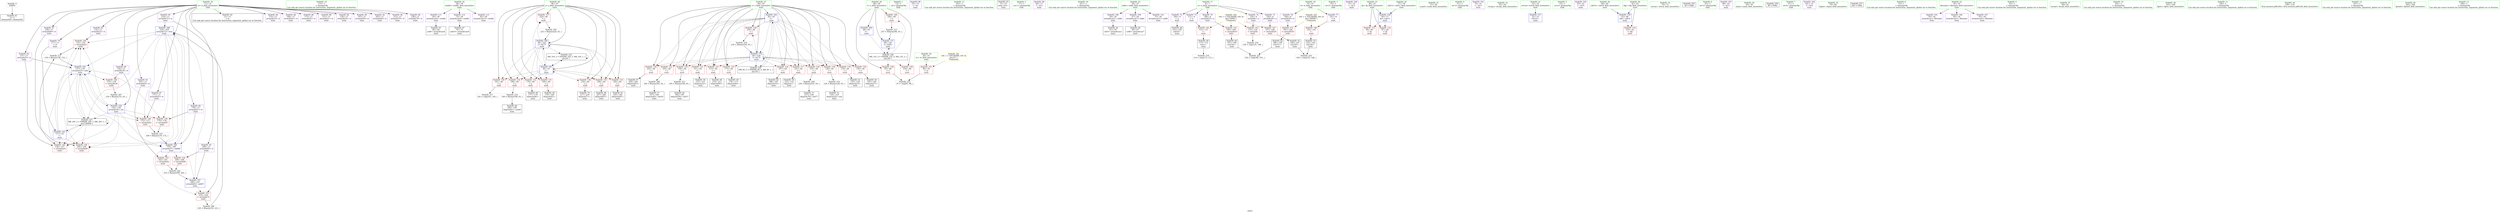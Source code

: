 digraph "SVFG" {
	label="SVFG";

	Node0x5586610bb210 [shape=record,color=grey,label="{NodeID: 0\nNullPtr}"];
	Node0x5586610bb210 -> Node0x5586610bc850[style=solid];
	Node0x5586610bcf30 [shape=record,color=purple,label="{NodeID: 97\n239\<--11\narrayidx80\<--d\nmain\n}"];
	Node0x5586610bcf30 -> Node0x5586610c4660[style=solid];
	Node0x5586610a59a0 [shape=record,color=green,label="{NodeID: 14\n115\<--1\n\<--dummyObj\nCan only get source location for instruction, argument, global var or function.}"];
	Node0x5586610bda90 [shape=record,color=purple,label="{NodeID: 111\n64\<--38\narraydecay4\<--outfile\nmain\n}"];
	Node0x5586610bda90 -> Node0x5586610bcbf0[style=solid];
	Node0x5586610bbc70 [shape=record,color=green,label="{NodeID: 28\n46\<--47\nj\<--j_field_insensitive\nmain\n}"];
	Node0x5586610bbc70 -> Node0x5586610c3140[style=solid];
	Node0x5586610bbc70 -> Node0x5586610c3210[style=solid];
	Node0x5586610bbc70 -> Node0x5586610c32e0[style=solid];
	Node0x5586610bbc70 -> Node0x5586610c33b0[style=solid];
	Node0x5586610bbc70 -> Node0x5586610c3480[style=solid];
	Node0x5586610bbc70 -> Node0x5586610c3550[style=solid];
	Node0x5586610bbc70 -> Node0x5586610c3620[style=solid];
	Node0x5586610bbc70 -> Node0x5586610c36f0[style=solid];
	Node0x5586610bbc70 -> Node0x5586610c4db0[style=solid];
	Node0x5586610bbc70 -> Node0x5586610c50f0[style=solid];
	Node0x5586610c14b0 [shape=record,color=grey,label="{NodeID: 208\n166 = Binary(165, 93, )\n}"];
	Node0x5586610c14b0 -> Node0x5586610be5d0[style=solid];
	Node0x5586610c2d30 [shape=record,color=red,label="{NodeID: 125\n194\<--44\n\<--i\nmain\n}"];
	Node0x5586610c2d30 -> Node0x5586610c88b0[style=solid];
	Node0x5586610bc950 [shape=record,color=black,label="{NodeID: 42\n13\<--11\n\<--d\nCan only get source location for instruction, argument, global var or function.}"];
	Node0x5586610c97b0 [shape=record,color=grey,label="{NodeID: 222\n97 = cmp(95, 96, )\n}"];
	Node0x5586610c3890 [shape=record,color=red,label="{NodeID: 139\n234\<--48\n\<--t\nmain\n}"];
	Node0x5586610be500 [shape=record,color=black,label="{NodeID: 56\n152\<--151\nidxprom32\<--\nmain\n}"];
	Node0x5586610c43f0 [shape=record,color=red,label="{NodeID: 153\n202\<--201\n\<--arrayidx62\nmain\n}"];
	Node0x5586610c43f0 -> Node0x5586610c0eb0[style=solid];
	Node0x5586610bf060 [shape=record,color=black,label="{NodeID: 70\n217\<--216\nidxprom71\<--\nmain\n}"];
	Node0x5586610c4f50 [shape=record,color=blue,label="{NodeID: 167\n208\<--210\narrayidx66\<--add67\nmain\n}"];
	Node0x5586610c4f50 -> Node0x5586610c4590[style=dashed];
	Node0x5586610c4f50 -> Node0x5586610c5020[style=dashed];
	Node0x5586610bfbc0 [shape=record,color=purple,label="{NodeID: 84\n153\<--11\narrayidx33\<--d\nmain\n}"];
	Node0x5586610a44b0 [shape=record,color=green,label="{NodeID: 1\n15\<--1\n.str\<--dummyObj\nGlob }"];
	Node0x5586610bd000 [shape=record,color=purple,label="{NodeID: 98\n55\<--15\n\<--.str\nmain\n}"];
	Node0x5586610a5aa0 [shape=record,color=green,label="{NodeID: 15\n163\<--1\n\<--dummyObj\nCan only get source location for instruction, argument, global var or function.}"];
	Node0x5586610bdb60 [shape=record,color=purple,label="{NodeID: 112\n72\<--38\narraydecay9\<--outfile\nmain\n}"];
	Node0x5586610bdb60 -> Node0x5586610bcd90[style=solid];
	Node0x5586610bbd40 [shape=record,color=green,label="{NodeID: 29\n48\<--49\nt\<--t_field_insensitive\nmain\n}"];
	Node0x5586610bbd40 -> Node0x5586610c37c0[style=solid];
	Node0x5586610bbd40 -> Node0x5586610c3890[style=solid];
	Node0x5586610bbd40 -> Node0x5586610c3960[style=solid];
	Node0x5586610bbd40 -> Node0x5586610c49a0[style=solid];
	Node0x5586610bbd40 -> Node0x5586610c5290[style=solid];
	Node0x5586610c8430 [shape=record,color=grey,label="{NodeID: 209\n236 = Binary(235, 93, )\n}"];
	Node0x5586610c8430 -> Node0x5586610bf130[style=solid];
	Node0x5586610c2e00 [shape=record,color=red,label="{NodeID: 126\n203\<--44\n\<--i\nmain\n}"];
	Node0x5586610c2e00 -> Node0x5586610bedf0[style=solid];
	Node0x5586610bca50 [shape=record,color=black,label="{NodeID: 43\n31\<--53\nmain_ret\<--\nmain\n}"];
	Node0x5586610c3960 [shape=record,color=red,label="{NodeID: 140\n246\<--48\n\<--t\nmain\n}"];
	Node0x5586610c3960 -> Node0x5586610c8a30[style=solid];
	Node0x5586610be5d0 [shape=record,color=black,label="{NodeID: 57\n167\<--166\nidxprom40\<--sub39\nmain\n}"];
	Node0x5586610c44c0 [shape=record,color=red,label="{NodeID: 154\n209\<--208\n\<--arrayidx66\nmain\n}"];
	Node0x5586610c44c0 -> Node0x5586610c0eb0[style=solid];
	Node0x5586610bf130 [shape=record,color=black,label="{NodeID: 71\n237\<--236\nidxprom78\<--sub77\nmain\n}"];
	Node0x5586610c5020 [shape=record,color=blue,label="{NodeID: 168\n218\<--220\narrayidx72\<--rem\nmain\n}"];
	Node0x5586610c5020 -> Node0x5586610c3ca0[style=dashed];
	Node0x5586610c5020 -> Node0x5586610c3d70[style=dashed];
	Node0x5586610c5020 -> Node0x5586610c40b0[style=dashed];
	Node0x5586610c5020 -> Node0x5586610c4180[style=dashed];
	Node0x5586610c5020 -> Node0x5586610c4660[style=dashed];
	Node0x5586610c5020 -> Node0x5586610c4c10[style=dashed];
	Node0x5586610c5020 -> Node0x5586610c4e80[style=dashed];
	Node0x5586610c5020 -> Node0x5586610d1b20[style=dashed];
	Node0x5586610bfc90 [shape=record,color=purple,label="{NodeID: 85\n154\<--11\narrayidx34\<--d\nmain\n}"];
	Node0x5586610bfc90 -> Node0x5586610c3fe0[style=solid];
	Node0x5586610bfc90 -> Node0x5586610c4ce0[style=solid];
	Node0x5586610a4a20 [shape=record,color=green,label="{NodeID: 2\n17\<--1\n.str.1\<--dummyObj\nGlob }"];
	Node0x5586610bd0d0 [shape=record,color=purple,label="{NodeID: 99\n68\<--17\n\<--.str.1\nmain\n}"];
	Node0x5586610a4bd0 [shape=record,color=green,label="{NodeID: 16\n221\<--1\n\<--dummyObj\nCan only get source location for instruction, argument, global var or function.}"];
	Node0x5586610bdc30 [shape=record,color=purple,label="{NodeID: 113\n82\<--38\narraydecay13\<--outfile\nmain\n}"];
	Node0x5586610bbe10 [shape=record,color=green,label="{NodeID: 30\n50\<--51\ntc\<--tc_field_insensitive\nmain\n}"];
	Node0x5586610bbe10 -> Node0x5586610c3a30[style=solid];
	Node0x5586610c85b0 [shape=record,color=grey,label="{NodeID: 210\n129 = Binary(128, 93, )\n}"];
	Node0x5586610c85b0 -> Node0x5586610be0f0[style=solid];
	Node0x5586610c2ed0 [shape=record,color=red,label="{NodeID: 127\n213\<--44\n\<--i\nmain\n}"];
	Node0x5586610c2ed0 -> Node0x5586610bef90[style=solid];
	Node0x5586610bcb20 [shape=record,color=black,label="{NodeID: 44\n61\<--59\ncall3\<--arraydecay1\nmain\n}"];
	Node0x5586610d0c20 [shape=record,color=black,label="{NodeID: 224\nMR_8V_2 = PHI(MR_8V_4, MR_8V_1, )\npts\{45 \}\n}"];
	Node0x5586610d0c20 -> Node0x5586610c4b40[style=dashed];
	Node0x5586610c3a30 [shape=record,color=red,label="{NodeID: 141\n96\<--50\n\<--tc\nmain\n}"];
	Node0x5586610c3a30 -> Node0x5586610c97b0[style=solid];
	Node0x5586610be6a0 [shape=record,color=black,label="{NodeID: 58\n170\<--169\nidxprom42\<--\nmain\n}"];
	Node0x5586610c4590 [shape=record,color=red,label="{NodeID: 155\n219\<--218\n\<--arrayidx72\nmain\n}"];
	Node0x5586610c4590 -> Node0x5586610c11b0[style=solid];
	Node0x5586610bf200 [shape=record,color=purple,label="{NodeID: 72\n100\<--4\n\<--a\nmain\n}"];
	Node0x5586610bf200 -> Node0x5586610bde80[style=solid];
	Node0x5586610c50f0 [shape=record,color=blue,label="{NodeID: 169\n46\<--225\nj\<--inc73\nmain\n}"];
	Node0x5586610c50f0 -> Node0x5586610c3140[style=dashed];
	Node0x5586610c50f0 -> Node0x5586610c3210[style=dashed];
	Node0x5586610c50f0 -> Node0x5586610c32e0[style=dashed];
	Node0x5586610c50f0 -> Node0x5586610c33b0[style=dashed];
	Node0x5586610c50f0 -> Node0x5586610c3480[style=dashed];
	Node0x5586610c50f0 -> Node0x5586610c3550[style=dashed];
	Node0x5586610c50f0 -> Node0x5586610c3620[style=dashed];
	Node0x5586610c50f0 -> Node0x5586610c36f0[style=dashed];
	Node0x5586610c50f0 -> Node0x5586610c4db0[style=dashed];
	Node0x5586610c50f0 -> Node0x5586610c50f0[style=dashed];
	Node0x5586610c50f0 -> Node0x5586610d1120[style=dashed];
	Node0x5586610bfd60 [shape=record,color=purple,label="{NodeID: 86\n168\<--11\narrayidx41\<--d\nmain\n}"];
	Node0x5586610ba930 [shape=record,color=green,label="{NodeID: 3\n19\<--1\n.str.2\<--dummyObj\nGlob }"];
	Node0x5586610bd1a0 [shape=record,color=purple,label="{NodeID: 100\n73\<--19\n\<--.str.2\nmain\n}"];
	Node0x5586610a4cd0 [shape=record,color=green,label="{NodeID: 17\n4\<--7\na\<--a_field_insensitive\nGlob }"];
	Node0x5586610a4cd0 -> Node0x5586610bf200[style=solid];
	Node0x5586610a4cd0 -> Node0x5586610bf2d0[style=solid];
	Node0x5586610a4cd0 -> Node0x5586610bf3a0[style=solid];
	Node0x5586610a4cd0 -> Node0x5586610bf470[style=solid];
	Node0x5586610a4cd0 -> Node0x5586610bf540[style=solid];
	Node0x5586610bdd00 [shape=record,color=red,label="{NodeID: 114\n87\<--40\n\<--fp\nmain\n}"];
	Node0x5586610bbee0 [shape=record,color=green,label="{NodeID: 31\n57\<--58\nscanf\<--scanf_field_insensitive\n}"];
	Node0x5586610c8730 [shape=record,color=grey,label="{NodeID: 211\n139 = Binary(138, 133, )\n}"];
	Node0x5586610c8730 -> Node0x5586610c4c10[style=solid];
	Node0x5586610c2fa0 [shape=record,color=red,label="{NodeID: 128\n229\<--44\n\<--i\nmain\n}"];
	Node0x5586610c2fa0 -> Node0x5586610c8eb0[style=solid];
	Node0x5586610bcbf0 [shape=record,color=black,label="{NodeID: 45\n66\<--64\ncall6\<--arraydecay4\nmain\n}"];
	Node0x5586610d1120 [shape=record,color=black,label="{NodeID: 225\nMR_10V_2 = PHI(MR_10V_3, MR_10V_1, )\npts\{47 \}\n}"];
	Node0x5586610d1120 -> Node0x5586610c4db0[style=dashed];
	Node0x5586610d1120 -> Node0x5586610d1120[style=dashed];
	Node0x5586610c3b00 [shape=record,color=red,label="{NodeID: 142\n112\<--111\n\<--\nmain\n}"];
	Node0x5586610c3b00 -> Node0x5586610bdf50[style=solid];
	Node0x5586610be770 [shape=record,color=black,label="{NodeID: 59\n174\<--173\nidxprom44\<--\nmain\n}"];
	Node0x5586610c4660 [shape=record,color=red,label="{NodeID: 156\n240\<--239\n\<--arrayidx80\nmain\n}"];
	Node0x5586610bf2d0 [shape=record,color=purple,label="{NodeID: 73\n111\<--4\n\<--a\nmain\n}"];
	Node0x5586610bf2d0 -> Node0x5586610c3b00[style=solid];
	Node0x5586610c51c0 [shape=record,color=blue,label="{NodeID: 170\n44\<--230\ni\<--inc75\nmain\n}"];
	Node0x5586610c51c0 -> Node0x5586610c26b0[style=dashed];
	Node0x5586610c51c0 -> Node0x5586610c2780[style=dashed];
	Node0x5586610c51c0 -> Node0x5586610c2850[style=dashed];
	Node0x5586610c51c0 -> Node0x5586610c2920[style=dashed];
	Node0x5586610c51c0 -> Node0x5586610c29f0[style=dashed];
	Node0x5586610c51c0 -> Node0x5586610c2ac0[style=dashed];
	Node0x5586610c51c0 -> Node0x5586610c2b90[style=dashed];
	Node0x5586610c51c0 -> Node0x5586610c2c60[style=dashed];
	Node0x5586610c51c0 -> Node0x5586610c2d30[style=dashed];
	Node0x5586610c51c0 -> Node0x5586610c2e00[style=dashed];
	Node0x5586610c51c0 -> Node0x5586610c2ed0[style=dashed];
	Node0x5586610c51c0 -> Node0x5586610c2fa0[style=dashed];
	Node0x5586610c51c0 -> Node0x5586610c3070[style=dashed];
	Node0x5586610c51c0 -> Node0x5586610c51c0[style=dashed];
	Node0x5586610c51c0 -> Node0x5586610d0c20[style=dashed];
	Node0x5586610bfe30 [shape=record,color=purple,label="{NodeID: 87\n171\<--11\narrayidx43\<--d\nmain\n}"];
	Node0x5586610bfe30 -> Node0x5586610c40b0[style=solid];
	Node0x5586610a4600 [shape=record,color=green,label="{NodeID: 4\n21\<--1\n.str.3\<--dummyObj\nGlob }"];
	Node0x5586610bd270 [shape=record,color=purple,label="{NodeID: 101\n76\<--21\n\<--.str.3\nmain\n}"];
	Node0x5586610a4dd0 [shape=record,color=green,label="{NodeID: 18\n8\<--10\nb\<--b_field_insensitive\nGlob }"];
	Node0x5586610a4dd0 -> Node0x5586610bf610[style=solid];
	Node0x5586610a4dd0 -> Node0x5586610bf6e0[style=solid];
	Node0x5586610bddd0 [shape=record,color=red,label="{NodeID: 115\n99\<--40\n\<--fp\nmain\n}"];
	Node0x5586610bbfb0 [shape=record,color=green,label="{NodeID: 32\n62\<--63\nstrcpy\<--strcpy_field_insensitive\n}"];
	Node0x5586610c88b0 [shape=record,color=grey,label="{NodeID: 212\n195 = Binary(194, 93, )\n}"];
	Node0x5586610c88b0 -> Node0x5586610bec50[style=solid];
	Node0x5586610c3070 [shape=record,color=red,label="{NodeID: 129\n235\<--44\n\<--i\nmain\n}"];
	Node0x5586610c3070 -> Node0x5586610c8430[style=solid];
	Node0x5586610bccc0 [shape=record,color=black,label="{NodeID: 46\n69\<--67\ncall8\<--arraydecay7\nmain\n}"];
	Node0x5586610d1620 [shape=record,color=black,label="{NodeID: 226\nMR_12V_3 = PHI(MR_12V_4, MR_12V_2, )\npts\{49 \}\n}"];
	Node0x5586610d1620 -> Node0x5586610c37c0[style=dashed];
	Node0x5586610d1620 -> Node0x5586610c3890[style=dashed];
	Node0x5586610d1620 -> Node0x5586610c3960[style=dashed];
	Node0x5586610d1620 -> Node0x5586610c5290[style=dashed];
	Node0x5586610c3bd0 [shape=record,color=red,label="{NodeID: 143\n125\<--124\n\<--arrayidx\nmain\n}"];
	Node0x5586610c3bd0 -> Node0x5586610c9330[style=solid];
	Node0x5586610be840 [shape=record,color=black,label="{NodeID: 60\n177\<--176\nidxprom46\<--\nmain\n}"];
	Node0x5586610c4730 [shape=record,color=blue,label="{NodeID: 157\n32\<--53\nretval\<--\nmain\n}"];
	Node0x5586610bf3a0 [shape=record,color=purple,label="{NodeID: 74\n124\<--4\narrayidx\<--a\nmain\n}"];
	Node0x5586610bf3a0 -> Node0x5586610c3bd0[style=solid];
	Node0x5586610c5290 [shape=record,color=blue,label="{NodeID: 171\n48\<--247\nt\<--inc83\nmain\n}"];
	Node0x5586610c5290 -> Node0x5586610d1620[style=dashed];
	Node0x5586610bff00 [shape=record,color=purple,label="{NodeID: 88\n175\<--11\narrayidx45\<--d\nmain\n}"];
	Node0x5586610a4690 [shape=record,color=green,label="{NodeID: 5\n23\<--1\n.str.4\<--dummyObj\nGlob }"];
	Node0x5586610bd340 [shape=record,color=purple,label="{NodeID: 102\n83\<--23\n\<--.str.4\nmain\n}"];
	Node0x5586610a4ed0 [shape=record,color=green,label="{NodeID: 19\n11\<--14\nd\<--d_field_insensitive\nGlob }"];
	Node0x5586610a4ed0 -> Node0x5586610bc950[style=solid];
	Node0x5586610a4ed0 -> Node0x5586610bf7b0[style=solid];
	Node0x5586610a4ed0 -> Node0x5586610bf880[style=solid];
	Node0x5586610a4ed0 -> Node0x5586610bf950[style=solid];
	Node0x5586610a4ed0 -> Node0x5586610bfa20[style=solid];
	Node0x5586610a4ed0 -> Node0x5586610bfaf0[style=solid];
	Node0x5586610a4ed0 -> Node0x5586610bfbc0[style=solid];
	Node0x5586610a4ed0 -> Node0x5586610bfc90[style=solid];
	Node0x5586610a4ed0 -> Node0x5586610bfd60[style=solid];
	Node0x5586610a4ed0 -> Node0x5586610bfe30[style=solid];
	Node0x5586610a4ed0 -> Node0x5586610bff00[style=solid];
	Node0x5586610a4ed0 -> Node0x5586610bffd0[style=solid];
	Node0x5586610a4ed0 -> Node0x5586610c00a0[style=solid];
	Node0x5586610a4ed0 -> Node0x5586610c0170[style=solid];
	Node0x5586610a4ed0 -> Node0x5586610c0240[style=solid];
	Node0x5586610a4ed0 -> Node0x5586610c0310[style=solid];
	Node0x5586610a4ed0 -> Node0x5586610c03e0[style=solid];
	Node0x5586610a4ed0 -> Node0x5586610c04b0[style=solid];
	Node0x5586610a4ed0 -> Node0x5586610bce60[style=solid];
	Node0x5586610a4ed0 -> Node0x5586610bcf30[style=solid];
	Node0x5586610c25e0 [shape=record,color=red,label="{NodeID: 116\n233\<--42\n\<--ofp\nmain\n}"];
	Node0x5586610bc0b0 [shape=record,color=green,label="{NodeID: 33\n70\<--71\nstrcat\<--strcat_field_insensitive\n}"];
	Node0x5586610c8a30 [shape=record,color=grey,label="{NodeID: 213\n247 = Binary(246, 93, )\n}"];
	Node0x5586610c8a30 -> Node0x5586610c5290[style=solid];
	Node0x5586610c3140 [shape=record,color=red,label="{NodeID: 130\n161\<--46\n\<--j\nmain\n}"];
	Node0x5586610c3140 -> Node0x5586610c9030[style=solid];
	Node0x5586610bcd90 [shape=record,color=black,label="{NodeID: 47\n74\<--72\ncall10\<--arraydecay9\nmain\n}"];
	Node0x5586610d1b20 [shape=record,color=black,label="{NodeID: 227\nMR_20V_2 = PHI(MR_20V_5, MR_20V_1, )\npts\{140000 \}\n}"];
	Node0x5586610d1b20 -> Node0x5586610c3ca0[style=dashed];
	Node0x5586610d1b20 -> Node0x5586610c3d70[style=dashed];
	Node0x5586610d1b20 -> Node0x5586610c4660[style=dashed];
	Node0x5586610d1b20 -> Node0x5586610c4a70[style=dashed];
	Node0x5586610d1b20 -> Node0x5586610c4c10[style=dashed];
	Node0x5586610d1b20 -> Node0x5586610d1b20[style=dashed];
	Node0x5586610c3ca0 [shape=record,color=red,label="{NodeID: 144\n133\<--132\n\<--arrayidx22\nmain\n}"];
	Node0x5586610c3ca0 -> Node0x5586610c8730[style=solid];
	Node0x5586610be910 [shape=record,color=black,label="{NodeID: 61\n183\<--182\nidxprom49\<--\nmain\n}"];
	Node0x5586610d52a0 [shape=record,color=yellow,style=double,label="{NodeID: 241\n14V_1 = ENCHI(MR_14V_0)\npts\{51 \}\nFun[main]}"];
	Node0x5586610d52a0 -> Node0x5586610c3a30[style=dashed];
	Node0x5586610c4800 [shape=record,color=blue,label="{NodeID: 158\n40\<--77\nfp\<--call12\nmain\n}"];
	Node0x5586610c4800 -> Node0x5586610bdd00[style=dashed];
	Node0x5586610c4800 -> Node0x5586610bddd0[style=dashed];
	Node0x5586610bf470 [shape=record,color=purple,label="{NodeID: 75\n146\<--4\narrayidx28\<--a\nmain\n}"];
	Node0x5586610bf470 -> Node0x5586610c3f10[style=solid];
	Node0x5586610dd590 [shape=record,color=black,label="{NodeID: 255\n56 = PHI()\n}"];
	Node0x5586610bffd0 [shape=record,color=purple,label="{NodeID: 89\n178\<--11\narrayidx47\<--d\nmain\n}"];
	Node0x5586610bffd0 -> Node0x5586610c4180[style=solid];
	Node0x5586610bffd0 -> Node0x5586610c4e80[style=solid];
	Node0x5586610a47e0 [shape=record,color=green,label="{NodeID: 6\n25\<--1\n.str.5\<--dummyObj\nGlob }"];
	Node0x5586610bd410 [shape=record,color=purple,label="{NodeID: 103\n88\<--25\n\<--.str.5\nmain\n}"];
	Node0x5586610bb6b0 [shape=record,color=green,label="{NodeID: 20\n29\<--30\nmain\<--main_field_insensitive\n}"];
	Node0x5586610c26b0 [shape=record,color=red,label="{NodeID: 117\n122\<--44\n\<--i\nmain\n}"];
	Node0x5586610c26b0 -> Node0x5586610be020[style=solid];
	Node0x5586610bc1b0 [shape=record,color=green,label="{NodeID: 34\n77\<--78\ncall12\<--call12_field_insensitive\nmain\n}"];
	Node0x5586610bc1b0 -> Node0x5586610c4800[style=solid];
	Node0x5586610c8bb0 [shape=record,color=grey,label="{NodeID: 214\n199 = Binary(198, 93, )\n}"];
	Node0x5586610c8bb0 -> Node0x5586610bed20[style=solid];
	Node0x5586610c3210 [shape=record,color=red,label="{NodeID: 131\n169\<--46\n\<--j\nmain\n}"];
	Node0x5586610c3210 -> Node0x5586610be6a0[style=solid];
	Node0x5586610bde80 [shape=record,color=black,label="{NodeID: 48\n101\<--100\ncall16\<--\nmain\n}"];
	Node0x5586610c3d70 [shape=record,color=red,label="{NodeID: 145\n138\<--137\n\<--arrayidx25\nmain\n}"];
	Node0x5586610c3d70 -> Node0x5586610c8730[style=solid];
	Node0x5586610be9e0 [shape=record,color=black,label="{NodeID: 62\n186\<--185\nconv51\<--\nmain\n}"];
	Node0x5586610be9e0 -> Node0x5586610c9630[style=solid];
	Node0x5586610d5380 [shape=record,color=yellow,style=double,label="{NodeID: 242\n16V_1 = ENCHI(MR_16V_0)\npts\{70000 \}\nFun[main]}"];
	Node0x5586610d5380 -> Node0x5586610c3b00[style=dashed];
	Node0x5586610d5380 -> Node0x5586610c3bd0[style=dashed];
	Node0x5586610d5380 -> Node0x5586610c3f10[style=dashed];
	Node0x5586610d5380 -> Node0x5586610c4320[style=dashed];
	Node0x5586610c48d0 [shape=record,color=blue,label="{NodeID: 159\n42\<--84\nofp\<--call14\nmain\n}"];
	Node0x5586610c48d0 -> Node0x5586610c25e0[style=dashed];
	Node0x5586610bf540 [shape=record,color=purple,label="{NodeID: 76\n189\<--4\narrayidx53\<--a\nmain\n}"];
	Node0x5586610bf540 -> Node0x5586610c4320[style=solid];
	Node0x5586610dd690 [shape=record,color=black,label="{NodeID: 256\n89 = PHI()\n}"];
	Node0x5586610c00a0 [shape=record,color=purple,label="{NodeID: 90\n197\<--11\narrayidx59\<--d\nmain\n}"];
	Node0x5586610a4870 [shape=record,color=green,label="{NodeID: 7\n27\<--1\n.str.6\<--dummyObj\nGlob }"];
	Node0x5586610bd4e0 [shape=record,color=purple,label="{NodeID: 104\n241\<--27\n\<--.str.6\nmain\n}"];
	Node0x5586610bb740 [shape=record,color=green,label="{NodeID: 21\n32\<--33\nretval\<--retval_field_insensitive\nmain\n}"];
	Node0x5586610bb740 -> Node0x5586610c4730[style=solid];
	Node0x5586610c2780 [shape=record,color=red,label="{NodeID: 118\n128\<--44\n\<--i\nmain\n}"];
	Node0x5586610c2780 -> Node0x5586610c85b0[style=solid];
	Node0x5586610bc280 [shape=record,color=green,label="{NodeID: 35\n79\<--80\nfopen\<--fopen_field_insensitive\n}"];
	Node0x5586610c8d30 [shape=record,color=grey,label="{NodeID: 215\n180 = Binary(179, 172, )\n}"];
	Node0x5586610c8d30 -> Node0x5586610c4e80[style=solid];
	Node0x5586610c32e0 [shape=record,color=red,label="{NodeID: 132\n176\<--46\n\<--j\nmain\n}"];
	Node0x5586610c32e0 -> Node0x5586610be840[style=solid];
	Node0x5586610bdf50 [shape=record,color=black,label="{NodeID: 49\n113\<--112\nconv\<--\nmain\n}"];
	Node0x5586610bdf50 -> Node0x5586610c91b0[style=solid];
	Node0x5586610c3e40 [shape=record,color=red,label="{NodeID: 146\n142\<--141\n\<--\nmain\n}"];
	Node0x5586610c3e40 -> Node0x5586610be290[style=solid];
	Node0x5586610beab0 [shape=record,color=black,label="{NodeID: 63\n188\<--187\nidxprom52\<--\nmain\n}"];
	Node0x5586610d5460 [shape=record,color=yellow,style=double,label="{NodeID: 243\n18V_1 = ENCHI(MR_18V_0)\npts\{100000 \}\nFun[main]}"];
	Node0x5586610d5460 -> Node0x5586610c3e40[style=dashed];
	Node0x5586610d5460 -> Node0x5586610c4250[style=dashed];
	Node0x5586610c49a0 [shape=record,color=blue,label="{NodeID: 160\n48\<--93\nt\<--\nmain\n}"];
	Node0x5586610c49a0 -> Node0x5586610d1620[style=dashed];
	Node0x5586610bf610 [shape=record,color=purple,label="{NodeID: 77\n141\<--8\n\<--b\nmain\n}"];
	Node0x5586610bf610 -> Node0x5586610c3e40[style=solid];
	Node0x5586610dd790 [shape=record,color=black,label="{NodeID: 257\n242 = PHI()\n}"];
	Node0x5586610c0170 [shape=record,color=purple,label="{NodeID: 91\n201\<--11\narrayidx62\<--d\nmain\n}"];
	Node0x5586610c0170 -> Node0x5586610c43f0[style=solid];
	Node0x5586610a5c40 [shape=record,color=green,label="{NodeID: 8\n53\<--1\n\<--dummyObj\nCan only get source location for instruction, argument, global var or function.}"];
	Node0x5586610bd5b0 [shape=record,color=purple,label="{NodeID: 105\n54\<--34\narraydecay\<--filename\nmain\n}"];
	Node0x5586610bb7d0 [shape=record,color=green,label="{NodeID: 22\n34\<--35\nfilename\<--filename_field_insensitive\nmain\n}"];
	Node0x5586610bb7d0 -> Node0x5586610bd5b0[style=solid];
	Node0x5586610bb7d0 -> Node0x5586610bd680[style=solid];
	Node0x5586610bb7d0 -> Node0x5586610bd750[style=solid];
	Node0x5586610c2850 [shape=record,color=red,label="{NodeID: 119\n134\<--44\n\<--i\nmain\n}"];
	Node0x5586610c2850 -> Node0x5586610be1c0[style=solid];
	Node0x5586610bc380 [shape=record,color=green,label="{NodeID: 36\n84\<--85\ncall14\<--call14_field_insensitive\nmain\n}"];
	Node0x5586610bc380 -> Node0x5586610c48d0[style=solid];
	Node0x5586610c8eb0 [shape=record,color=grey,label="{NodeID: 216\n230 = Binary(229, 93, )\n}"];
	Node0x5586610c8eb0 -> Node0x5586610c51c0[style=solid];
	Node0x5586610c33b0 [shape=record,color=red,label="{NodeID: 133\n182\<--46\n\<--j\nmain\n}"];
	Node0x5586610c33b0 -> Node0x5586610be910[style=solid];
	Node0x5586610be020 [shape=record,color=black,label="{NodeID: 50\n123\<--122\nidxprom\<--\nmain\n}"];
	Node0x5586610c3f10 [shape=record,color=red,label="{NodeID: 147\n147\<--146\n\<--arrayidx28\nmain\n}"];
	Node0x5586610c3f10 -> Node0x5586610be430[style=solid];
	Node0x5586610beb80 [shape=record,color=black,label="{NodeID: 64\n191\<--190\nconv54\<--\nmain\n}"];
	Node0x5586610beb80 -> Node0x5586610c9630[style=solid];
	Node0x5586610c4a70 [shape=record,color=blue,label="{NodeID: 161\n117\<--93\n\<--\nmain\n}"];
	Node0x5586610c4a70 -> Node0x5586610c3ca0[style=dashed];
	Node0x5586610c4a70 -> Node0x5586610c3d70[style=dashed];
	Node0x5586610c4a70 -> Node0x5586610c4660[style=dashed];
	Node0x5586610c4a70 -> Node0x5586610c4c10[style=dashed];
	Node0x5586610c4a70 -> Node0x5586610d1b20[style=dashed];
	Node0x5586610bf6e0 [shape=record,color=purple,label="{NodeID: 78\n184\<--8\narrayidx50\<--b\nmain\n}"];
	Node0x5586610bf6e0 -> Node0x5586610c4250[style=solid];
	Node0x5586610c0240 [shape=record,color=purple,label="{NodeID: 92\n205\<--11\narrayidx64\<--d\nmain\n}"];
	Node0x5586610a5cd0 [shape=record,color=green,label="{NodeID: 9\n93\<--1\n\<--dummyObj\nCan only get source location for instruction, argument, global var or function.}"];
	Node0x5586610bd680 [shape=record,color=purple,label="{NodeID: 106\n60\<--34\narraydecay2\<--filename\nmain\n}"];
	Node0x5586610bb860 [shape=record,color=green,label="{NodeID: 23\n36\<--37\ninfile\<--infile_field_insensitive\nmain\n}"];
	Node0x5586610bb860 -> Node0x5586610bd820[style=solid];
	Node0x5586610bb860 -> Node0x5586610bd8f0[style=solid];
	Node0x5586610bb860 -> Node0x5586610bd9c0[style=solid];
	Node0x5586610c2920 [shape=record,color=red,label="{NodeID: 120\n144\<--44\n\<--i\nmain\n}"];
	Node0x5586610c2920 -> Node0x5586610be360[style=solid];
	Node0x5586610bc450 [shape=record,color=green,label="{NodeID: 37\n90\<--91\nfscanf\<--fscanf_field_insensitive\n}"];
	Node0x5586610c9030 [shape=record,color=grey,label="{NodeID: 217\n162 = cmp(161, 163, )\n}"];
	Node0x5586610c3480 [shape=record,color=red,label="{NodeID: 134\n198\<--46\n\<--j\nmain\n}"];
	Node0x5586610c3480 -> Node0x5586610c8bb0[style=solid];
	Node0x5586610be0f0 [shape=record,color=black,label="{NodeID: 51\n130\<--129\nidxprom20\<--sub\nmain\n}"];
	Node0x5586610c3fe0 [shape=record,color=red,label="{NodeID: 148\n155\<--154\n\<--arrayidx34\nmain\n}"];
	Node0x5586610c3fe0 -> Node0x5586610c1330[style=solid];
	Node0x5586610bec50 [shape=record,color=black,label="{NodeID: 65\n196\<--195\nidxprom58\<--sub57\nmain\n}"];
	Node0x5586610c4b40 [shape=record,color=blue,label="{NodeID: 162\n44\<--93\ni\<--\nmain\n}"];
	Node0x5586610c4b40 -> Node0x5586610c26b0[style=dashed];
	Node0x5586610c4b40 -> Node0x5586610c2780[style=dashed];
	Node0x5586610c4b40 -> Node0x5586610c2850[style=dashed];
	Node0x5586610c4b40 -> Node0x5586610c2920[style=dashed];
	Node0x5586610c4b40 -> Node0x5586610c29f0[style=dashed];
	Node0x5586610c4b40 -> Node0x5586610c2ac0[style=dashed];
	Node0x5586610c4b40 -> Node0x5586610c2b90[style=dashed];
	Node0x5586610c4b40 -> Node0x5586610c2c60[style=dashed];
	Node0x5586610c4b40 -> Node0x5586610c2d30[style=dashed];
	Node0x5586610c4b40 -> Node0x5586610c2e00[style=dashed];
	Node0x5586610c4b40 -> Node0x5586610c2ed0[style=dashed];
	Node0x5586610c4b40 -> Node0x5586610c2fa0[style=dashed];
	Node0x5586610c4b40 -> Node0x5586610c3070[style=dashed];
	Node0x5586610c4b40 -> Node0x5586610c51c0[style=dashed];
	Node0x5586610c4b40 -> Node0x5586610d0c20[style=dashed];
	Node0x5586610bf7b0 [shape=record,color=purple,label="{NodeID: 79\n117\<--11\n\<--d\nmain\n}"];
	Node0x5586610bf7b0 -> Node0x5586610c4a70[style=solid];
	Node0x5586610c0310 [shape=record,color=purple,label="{NodeID: 93\n208\<--11\narrayidx66\<--d\nmain\n}"];
	Node0x5586610c0310 -> Node0x5586610c44c0[style=solid];
	Node0x5586610c0310 -> Node0x5586610c4f50[style=solid];
	Node0x5586610a5d60 [shape=record,color=green,label="{NodeID: 10\n102\<--1\n\<--dummyObj\nCan only get source location for instruction, argument, global var or function.}"];
	Node0x5586610bd750 [shape=record,color=purple,label="{NodeID: 107\n65\<--34\narraydecay5\<--filename\nmain\n}"];
	Node0x5586610bb930 [shape=record,color=green,label="{NodeID: 24\n38\<--39\noutfile\<--outfile_field_insensitive\nmain\n}"];
	Node0x5586610bb930 -> Node0x5586610bda90[style=solid];
	Node0x5586610bb930 -> Node0x5586610bdb60[style=solid];
	Node0x5586610bb930 -> Node0x5586610bdc30[style=solid];
	Node0x5586610c0eb0 [shape=record,color=grey,label="{NodeID: 204\n210 = Binary(209, 202, )\n}"];
	Node0x5586610c0eb0 -> Node0x5586610c4f50[style=solid];
	Node0x5586610c29f0 [shape=record,color=red,label="{NodeID: 121\n151\<--44\n\<--i\nmain\n}"];
	Node0x5586610c29f0 -> Node0x5586610be500[style=solid];
	Node0x5586610bc550 [shape=record,color=green,label="{NodeID: 38\n103\<--104\nfgets\<--fgets_field_insensitive\n}"];
	Node0x5586610c91b0 [shape=record,color=grey,label="{NodeID: 218\n114 = cmp(113, 115, )\n}"];
	Node0x5586610c3550 [shape=record,color=red,label="{NodeID: 135\n206\<--46\n\<--j\nmain\n}"];
	Node0x5586610c3550 -> Node0x5586610beec0[style=solid];
	Node0x5586610be1c0 [shape=record,color=black,label="{NodeID: 52\n135\<--134\nidxprom23\<--\nmain\n}"];
	Node0x5586610c40b0 [shape=record,color=red,label="{NodeID: 149\n172\<--171\n\<--arrayidx43\nmain\n}"];
	Node0x5586610c40b0 -> Node0x5586610c8d30[style=solid];
	Node0x5586610bed20 [shape=record,color=black,label="{NodeID: 66\n200\<--199\nidxprom61\<--sub60\nmain\n}"];
	Node0x5586610c4c10 [shape=record,color=blue,label="{NodeID: 163\n137\<--139\narrayidx25\<--add\nmain\n}"];
	Node0x5586610c4c10 -> Node0x5586610c3ca0[style=dashed];
	Node0x5586610c4c10 -> Node0x5586610c3d70[style=dashed];
	Node0x5586610c4c10 -> Node0x5586610c3fe0[style=dashed];
	Node0x5586610c4c10 -> Node0x5586610c40b0[style=dashed];
	Node0x5586610c4c10 -> Node0x5586610c4180[style=dashed];
	Node0x5586610c4c10 -> Node0x5586610c4660[style=dashed];
	Node0x5586610c4c10 -> Node0x5586610c4c10[style=dashed];
	Node0x5586610c4c10 -> Node0x5586610c4ce0[style=dashed];
	Node0x5586610c4c10 -> Node0x5586610c4e80[style=dashed];
	Node0x5586610c4c10 -> Node0x5586610d1b20[style=dashed];
	Node0x5586610bf880 [shape=record,color=purple,label="{NodeID: 80\n131\<--11\narrayidx21\<--d\nmain\n}"];
	Node0x5586610c03e0 [shape=record,color=purple,label="{NodeID: 94\n215\<--11\narrayidx70\<--d\nmain\n}"];
	Node0x5586610bac30 [shape=record,color=green,label="{NodeID: 11\n106\<--1\n\<--dummyObj\nCan only get source location for instruction, argument, global var or function.}"];
	Node0x5586610bd820 [shape=record,color=purple,label="{NodeID: 108\n59\<--36\narraydecay1\<--infile\nmain\n}"];
	Node0x5586610bd820 -> Node0x5586610bcb20[style=solid];
	Node0x5586610bba00 [shape=record,color=green,label="{NodeID: 25\n40\<--41\nfp\<--fp_field_insensitive\nmain\n}"];
	Node0x5586610bba00 -> Node0x5586610bdd00[style=solid];
	Node0x5586610bba00 -> Node0x5586610bddd0[style=solid];
	Node0x5586610bba00 -> Node0x5586610c4800[style=solid];
	Node0x5586610c1030 [shape=record,color=grey,label="{NodeID: 205\n225 = Binary(224, 93, )\n}"];
	Node0x5586610c1030 -> Node0x5586610c50f0[style=solid];
	Node0x5586610c2ac0 [shape=record,color=red,label="{NodeID: 122\n165\<--44\n\<--i\nmain\n}"];
	Node0x5586610c2ac0 -> Node0x5586610c14b0[style=solid];
	Node0x5586610bc650 [shape=record,color=green,label="{NodeID: 39\n109\<--110\nllvm.memset.p0i8.i64\<--llvm.memset.p0i8.i64_field_insensitive\n}"];
	Node0x5586610c9330 [shape=record,color=grey,label="{NodeID: 219\n126 = cmp(125, 106, )\n}"];
	Node0x5586610c3620 [shape=record,color=red,label="{NodeID: 136\n216\<--46\n\<--j\nmain\n}"];
	Node0x5586610c3620 -> Node0x5586610bf060[style=solid];
	Node0x5586610be290 [shape=record,color=black,label="{NodeID: 53\n143\<--142\nconv26\<--\nmain\n}"];
	Node0x5586610be290 -> Node0x5586610c94b0[style=solid];
	Node0x5586610c4180 [shape=record,color=red,label="{NodeID: 150\n179\<--178\n\<--arrayidx47\nmain\n}"];
	Node0x5586610c4180 -> Node0x5586610c8d30[style=solid];
	Node0x5586610bedf0 [shape=record,color=black,label="{NodeID: 67\n204\<--203\nidxprom63\<--\nmain\n}"];
	Node0x5586610c4ce0 [shape=record,color=blue,label="{NodeID: 164\n154\<--156\narrayidx34\<--inc\nmain\n}"];
	Node0x5586610c4ce0 -> Node0x5586610c3ca0[style=dashed];
	Node0x5586610c4ce0 -> Node0x5586610c3d70[style=dashed];
	Node0x5586610c4ce0 -> Node0x5586610c40b0[style=dashed];
	Node0x5586610c4ce0 -> Node0x5586610c4180[style=dashed];
	Node0x5586610c4ce0 -> Node0x5586610c4660[style=dashed];
	Node0x5586610c4ce0 -> Node0x5586610c4c10[style=dashed];
	Node0x5586610c4ce0 -> Node0x5586610c4e80[style=dashed];
	Node0x5586610c4ce0 -> Node0x5586610d1b20[style=dashed];
	Node0x5586610bf950 [shape=record,color=purple,label="{NodeID: 81\n132\<--11\narrayidx22\<--d\nmain\n}"];
	Node0x5586610bf950 -> Node0x5586610c3ca0[style=solid];
	Node0x5586610c04b0 [shape=record,color=purple,label="{NodeID: 95\n218\<--11\narrayidx72\<--d\nmain\n}"];
	Node0x5586610c04b0 -> Node0x5586610c4590[style=solid];
	Node0x5586610c04b0 -> Node0x5586610c5020[style=solid];
	Node0x5586610bad30 [shape=record,color=green,label="{NodeID: 12\n107\<--1\n\<--dummyObj\nCan only get source location for instruction, argument, global var or function.}"];
	Node0x5586610bd8f0 [shape=record,color=purple,label="{NodeID: 109\n67\<--36\narraydecay7\<--infile\nmain\n}"];
	Node0x5586610bd8f0 -> Node0x5586610bccc0[style=solid];
	Node0x5586610bbad0 [shape=record,color=green,label="{NodeID: 26\n42\<--43\nofp\<--ofp_field_insensitive\nmain\n}"];
	Node0x5586610bbad0 -> Node0x5586610c25e0[style=solid];
	Node0x5586610bbad0 -> Node0x5586610c48d0[style=solid];
	Node0x5586610c11b0 [shape=record,color=grey,label="{NodeID: 206\n220 = Binary(219, 221, )\n}"];
	Node0x5586610c11b0 -> Node0x5586610c5020[style=solid];
	Node0x5586610c2b90 [shape=record,color=red,label="{NodeID: 123\n173\<--44\n\<--i\nmain\n}"];
	Node0x5586610c2b90 -> Node0x5586610be770[style=solid];
	Node0x5586610bc750 [shape=record,color=green,label="{NodeID: 40\n243\<--244\nfprintf\<--fprintf_field_insensitive\n}"];
	Node0x5586610c94b0 [shape=record,color=grey,label="{NodeID: 220\n149 = cmp(143, 148, )\n}"];
	Node0x5586610c36f0 [shape=record,color=red,label="{NodeID: 137\n224\<--46\n\<--j\nmain\n}"];
	Node0x5586610c36f0 -> Node0x5586610c1030[style=solid];
	Node0x5586610be360 [shape=record,color=black,label="{NodeID: 54\n145\<--144\nidxprom27\<--\nmain\n}"];
	Node0x5586610c4250 [shape=record,color=red,label="{NodeID: 151\n185\<--184\n\<--arrayidx50\nmain\n}"];
	Node0x5586610c4250 -> Node0x5586610be9e0[style=solid];
	Node0x5586610beec0 [shape=record,color=black,label="{NodeID: 68\n207\<--206\nidxprom65\<--\nmain\n}"];
	Node0x5586610c4db0 [shape=record,color=blue,label="{NodeID: 165\n46\<--93\nj\<--\nmain\n}"];
	Node0x5586610c4db0 -> Node0x5586610c3140[style=dashed];
	Node0x5586610c4db0 -> Node0x5586610c3210[style=dashed];
	Node0x5586610c4db0 -> Node0x5586610c32e0[style=dashed];
	Node0x5586610c4db0 -> Node0x5586610c33b0[style=dashed];
	Node0x5586610c4db0 -> Node0x5586610c3480[style=dashed];
	Node0x5586610c4db0 -> Node0x5586610c3550[style=dashed];
	Node0x5586610c4db0 -> Node0x5586610c3620[style=dashed];
	Node0x5586610c4db0 -> Node0x5586610c36f0[style=dashed];
	Node0x5586610c4db0 -> Node0x5586610c4db0[style=dashed];
	Node0x5586610c4db0 -> Node0x5586610c50f0[style=dashed];
	Node0x5586610c4db0 -> Node0x5586610d1120[style=dashed];
	Node0x5586610bfa20 [shape=record,color=purple,label="{NodeID: 82\n136\<--11\narrayidx24\<--d\nmain\n}"];
	Node0x5586610bce60 [shape=record,color=purple,label="{NodeID: 96\n238\<--11\narrayidx79\<--d\nmain\n}"];
	Node0x5586610a58e0 [shape=record,color=green,label="{NodeID: 13\n108\<--1\n\<--dummyObj\nCan only get source location for instruction, argument, global var or function.}"];
	Node0x5586610bd9c0 [shape=record,color=purple,label="{NodeID: 110\n75\<--36\narraydecay11\<--infile\nmain\n}"];
	Node0x5586610bbba0 [shape=record,color=green,label="{NodeID: 27\n44\<--45\ni\<--i_field_insensitive\nmain\n}"];
	Node0x5586610bbba0 -> Node0x5586610c26b0[style=solid];
	Node0x5586610bbba0 -> Node0x5586610c2780[style=solid];
	Node0x5586610bbba0 -> Node0x5586610c2850[style=solid];
	Node0x5586610bbba0 -> Node0x5586610c2920[style=solid];
	Node0x5586610bbba0 -> Node0x5586610c29f0[style=solid];
	Node0x5586610bbba0 -> Node0x5586610c2ac0[style=solid];
	Node0x5586610bbba0 -> Node0x5586610c2b90[style=solid];
	Node0x5586610bbba0 -> Node0x5586610c2c60[style=solid];
	Node0x5586610bbba0 -> Node0x5586610c2d30[style=solid];
	Node0x5586610bbba0 -> Node0x5586610c2e00[style=solid];
	Node0x5586610bbba0 -> Node0x5586610c2ed0[style=solid];
	Node0x5586610bbba0 -> Node0x5586610c2fa0[style=solid];
	Node0x5586610bbba0 -> Node0x5586610c3070[style=solid];
	Node0x5586610bbba0 -> Node0x5586610c4b40[style=solid];
	Node0x5586610bbba0 -> Node0x5586610c51c0[style=solid];
	Node0x5586610c1330 [shape=record,color=grey,label="{NodeID: 207\n156 = Binary(155, 93, )\n}"];
	Node0x5586610c1330 -> Node0x5586610c4ce0[style=solid];
	Node0x5586610c2c60 [shape=record,color=red,label="{NodeID: 124\n187\<--44\n\<--i\nmain\n}"];
	Node0x5586610c2c60 -> Node0x5586610beab0[style=solid];
	Node0x5586610bc850 [shape=record,color=black,label="{NodeID: 41\n2\<--3\ndummyVal\<--dummyVal\n}"];
	Node0x5586610c9630 [shape=record,color=grey,label="{NodeID: 221\n192 = cmp(186, 191, )\n}"];
	Node0x5586610c37c0 [shape=record,color=red,label="{NodeID: 138\n95\<--48\n\<--t\nmain\n}"];
	Node0x5586610c37c0 -> Node0x5586610c97b0[style=solid];
	Node0x5586610be430 [shape=record,color=black,label="{NodeID: 55\n148\<--147\nconv29\<--\nmain\n}"];
	Node0x5586610be430 -> Node0x5586610c94b0[style=solid];
	Node0x5586610c4320 [shape=record,color=red,label="{NodeID: 152\n190\<--189\n\<--arrayidx53\nmain\n}"];
	Node0x5586610c4320 -> Node0x5586610beb80[style=solid];
	Node0x5586610bef90 [shape=record,color=black,label="{NodeID: 69\n214\<--213\nidxprom69\<--\nmain\n}"];
	Node0x5586610c4e80 [shape=record,color=blue,label="{NodeID: 166\n178\<--180\narrayidx47\<--add48\nmain\n}"];
	Node0x5586610c4e80 -> Node0x5586610c43f0[style=dashed];
	Node0x5586610c4e80 -> Node0x5586610c44c0[style=dashed];
	Node0x5586610c4e80 -> Node0x5586610c4590[style=dashed];
	Node0x5586610c4e80 -> Node0x5586610c4f50[style=dashed];
	Node0x5586610c4e80 -> Node0x5586610c5020[style=dashed];
	Node0x5586610bfaf0 [shape=record,color=purple,label="{NodeID: 83\n137\<--11\narrayidx25\<--d\nmain\n}"];
	Node0x5586610bfaf0 -> Node0x5586610c3d70[style=solid];
	Node0x5586610bfaf0 -> Node0x5586610c4c10[style=solid];
}

